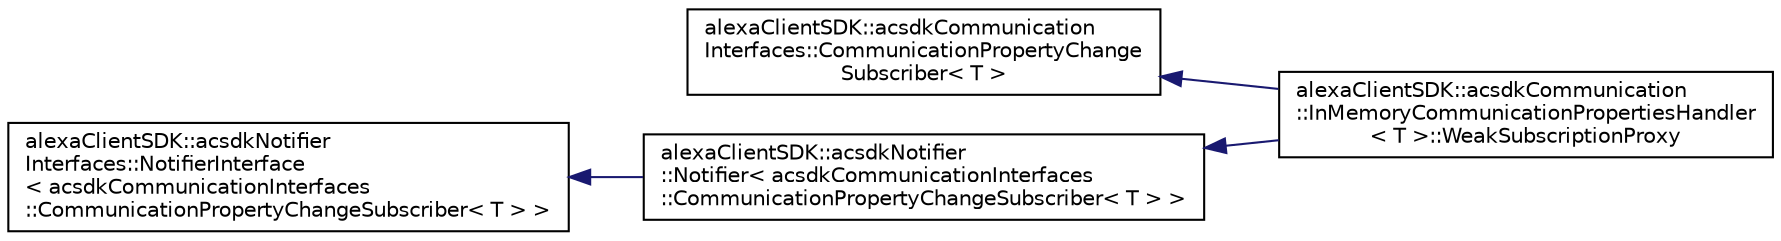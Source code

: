 digraph "Graphical Class Hierarchy"
{
  edge [fontname="Helvetica",fontsize="10",labelfontname="Helvetica",labelfontsize="10"];
  node [fontname="Helvetica",fontsize="10",shape=record];
  rankdir="LR";
  Node1293 [label="alexaClientSDK::acsdkCommunication\lInterfaces::CommunicationPropertyChange\lSubscriber\< T \>",height=0.2,width=0.4,color="black", fillcolor="white", style="filled",URL="$classalexa_client_s_d_k_1_1acsdk_communication_interfaces_1_1_communication_property_change_subscriber.html"];
  Node1293 -> Node2 [dir="back",color="midnightblue",fontsize="10",style="solid",fontname="Helvetica"];
  Node2 [label="alexaClientSDK::acsdkCommunication\l::InMemoryCommunicationPropertiesHandler\l\< T \>::WeakSubscriptionProxy",height=0.2,width=0.4,color="black", fillcolor="white", style="filled",URL="$classalexa_client_s_d_k_1_1acsdk_communication_1_1_in_memory_communication_properties_handler_1_1_weak_subscription_proxy.html"];
  Node0 [label="alexaClientSDK::acsdkNotifier\lInterfaces::NotifierInterface\l\< acsdkCommunicationInterfaces\l::CommunicationPropertyChangeSubscriber\< T \> \>",height=0.2,width=0.4,color="black", fillcolor="white", style="filled",URL="$classalexa_client_s_d_k_1_1acsdk_notifier_interfaces_1_1_notifier_interface.html"];
  Node0 -> Node1 [dir="back",color="midnightblue",fontsize="10",style="solid",fontname="Helvetica"];
  Node1 [label="alexaClientSDK::acsdkNotifier\l::Notifier\< acsdkCommunicationInterfaces\l::CommunicationPropertyChangeSubscriber\< T \> \>",height=0.2,width=0.4,color="black", fillcolor="white", style="filled",URL="$classalexa_client_s_d_k_1_1acsdk_notifier_1_1_notifier.html"];
  Node1 -> Node2 [dir="back",color="midnightblue",fontsize="10",style="solid",fontname="Helvetica"];
}
